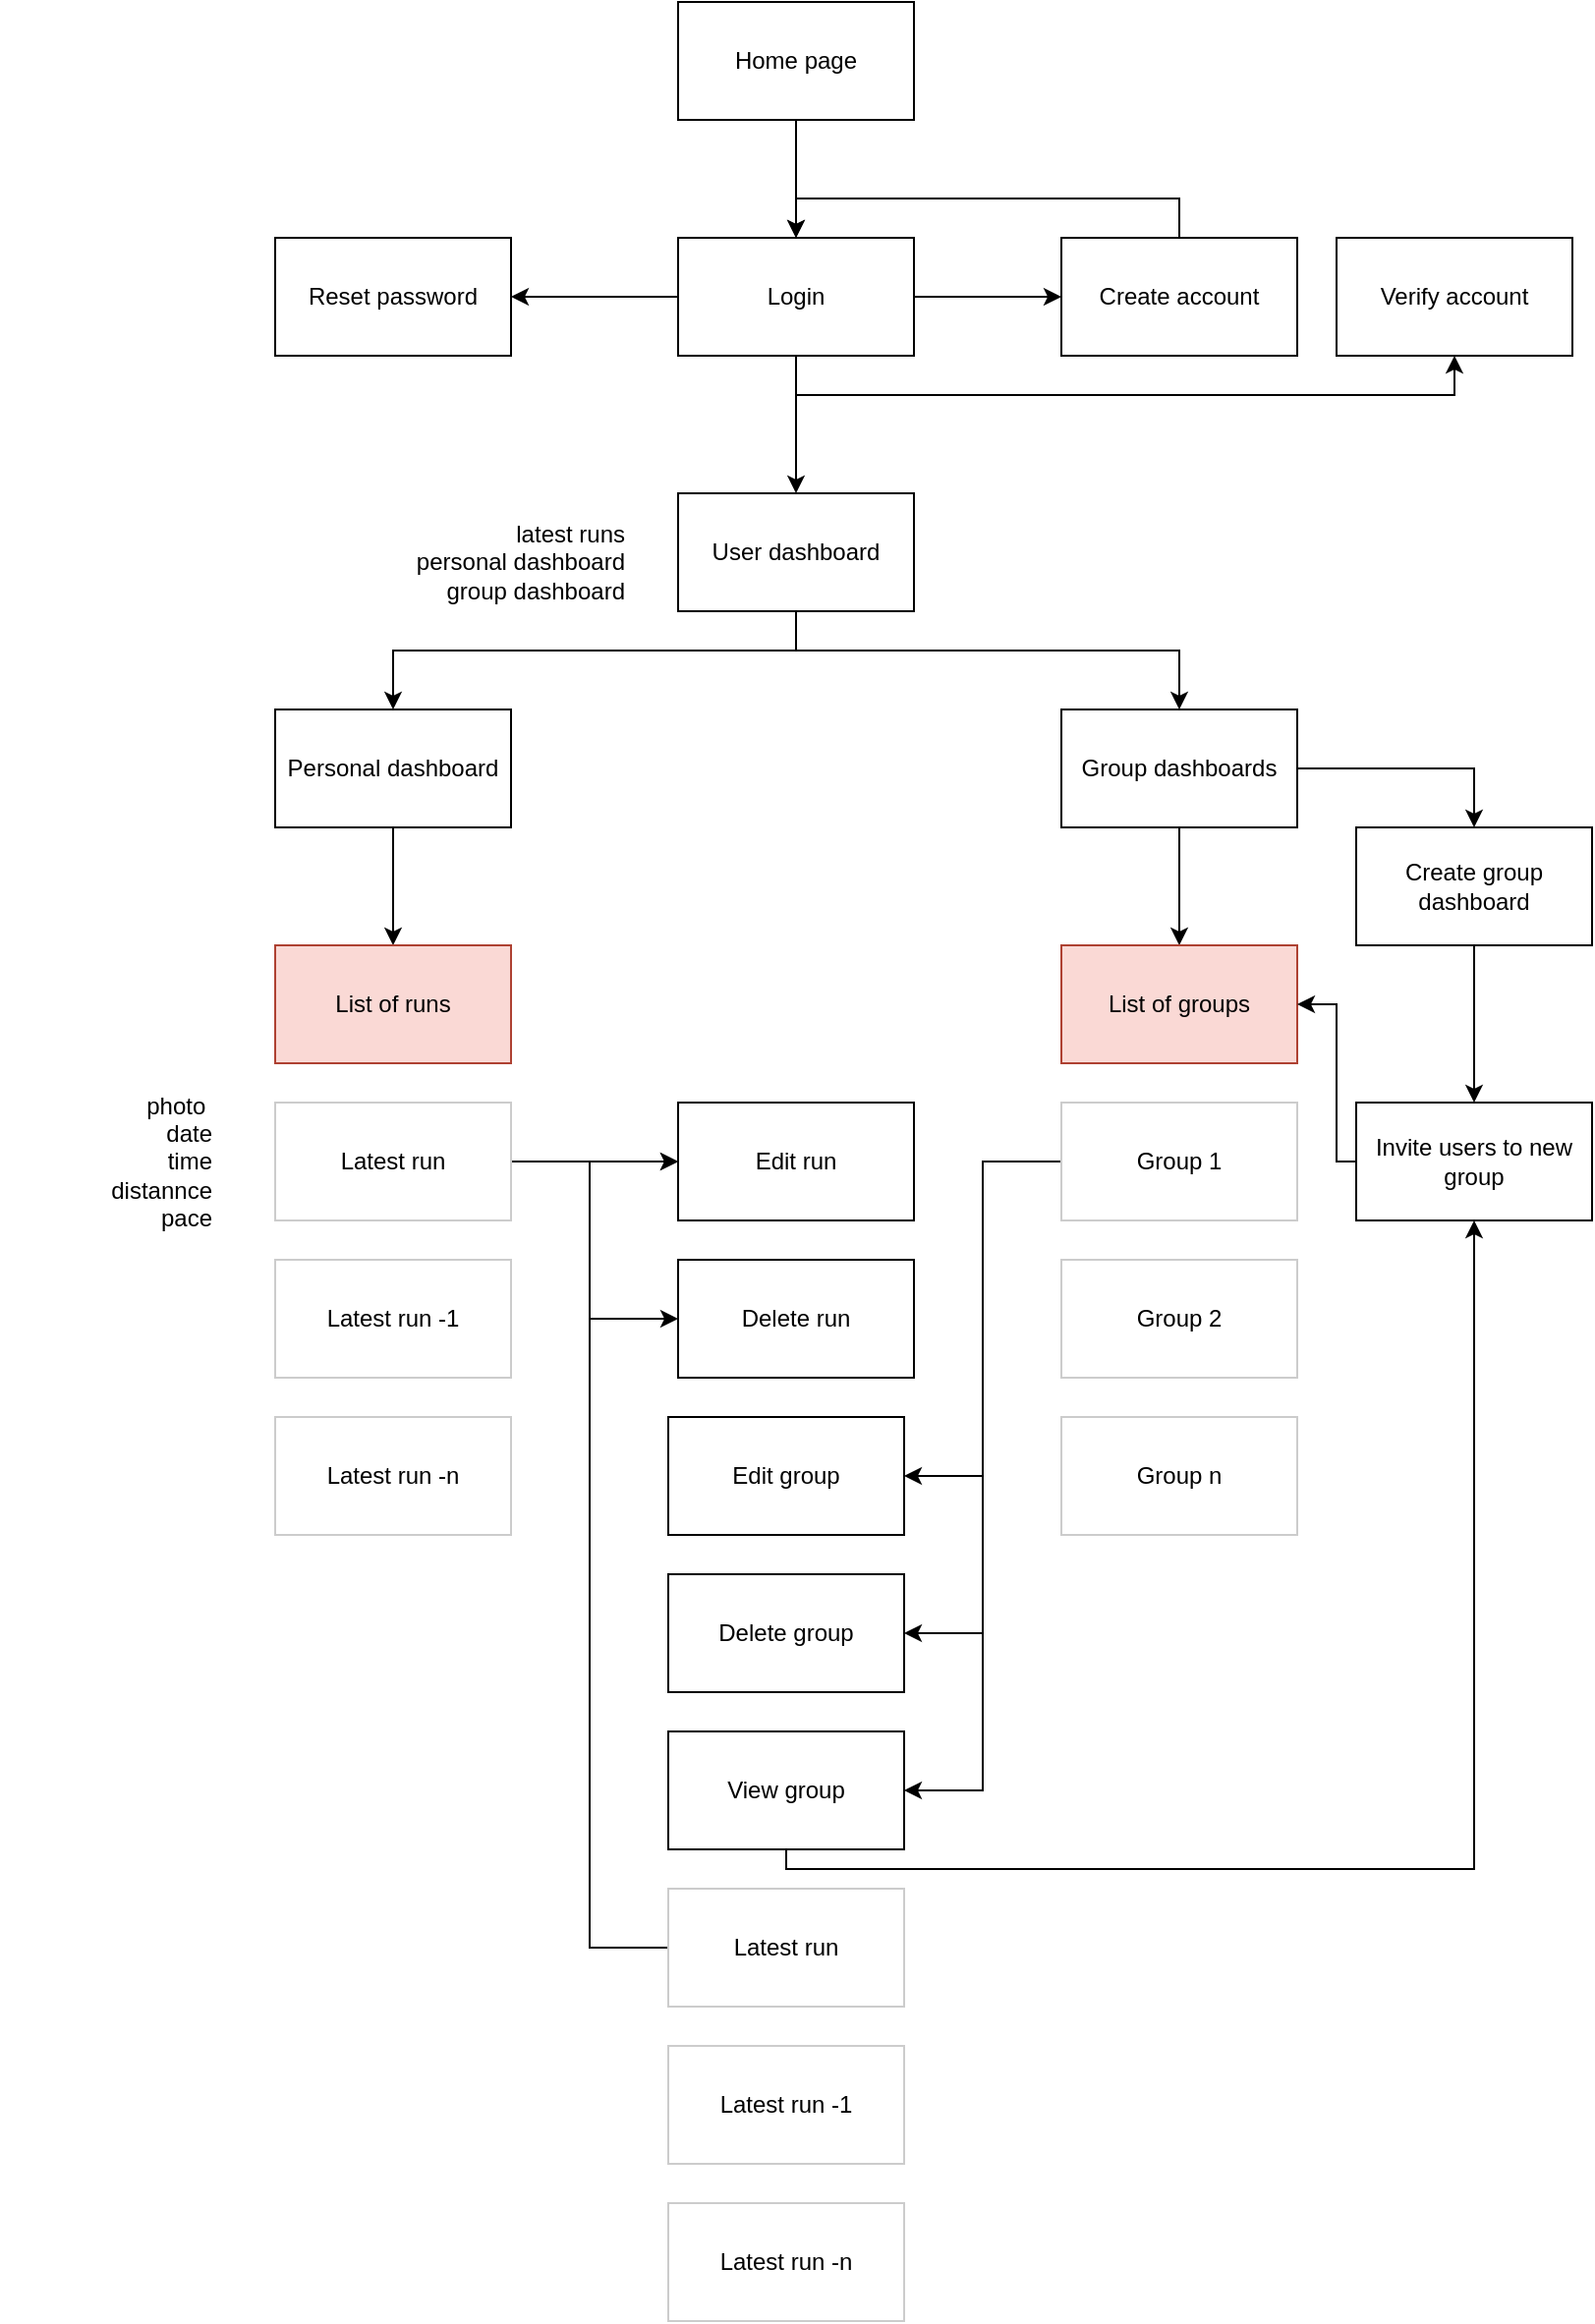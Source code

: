 <mxfile version="27.0.9">
  <diagram name="Page-1" id="uyj8i5rU2ydL1-Zo_W3Z">
    <mxGraphModel dx="1426" dy="927" grid="1" gridSize="10" guides="1" tooltips="1" connect="1" arrows="1" fold="1" page="1" pageScale="1" pageWidth="850" pageHeight="1100" math="0" shadow="0">
      <root>
        <mxCell id="0" />
        <mxCell id="1" parent="0" />
        <mxCell id="V3e1K26lSJcsPeHMzUFd-9" value="" style="edgeStyle=orthogonalEdgeStyle;rounded=0;orthogonalLoop=1;jettySize=auto;html=1;" edge="1" parent="1" source="V3e1K26lSJcsPeHMzUFd-1" target="V3e1K26lSJcsPeHMzUFd-2">
          <mxGeometry relative="1" as="geometry" />
        </mxCell>
        <mxCell id="V3e1K26lSJcsPeHMzUFd-1" value="Home page" style="rounded=0;whiteSpace=wrap;html=1;" vertex="1" parent="1">
          <mxGeometry x="365" y="80" width="120" height="60" as="geometry" />
        </mxCell>
        <mxCell id="V3e1K26lSJcsPeHMzUFd-10" value="" style="edgeStyle=orthogonalEdgeStyle;rounded=0;orthogonalLoop=1;jettySize=auto;html=1;" edge="1" parent="1" source="V3e1K26lSJcsPeHMzUFd-2" target="V3e1K26lSJcsPeHMzUFd-8">
          <mxGeometry relative="1" as="geometry" />
        </mxCell>
        <mxCell id="V3e1K26lSJcsPeHMzUFd-11" value="" style="edgeStyle=orthogonalEdgeStyle;rounded=0;orthogonalLoop=1;jettySize=auto;html=1;" edge="1" parent="1" source="V3e1K26lSJcsPeHMzUFd-2" target="V3e1K26lSJcsPeHMzUFd-4">
          <mxGeometry relative="1" as="geometry" />
        </mxCell>
        <mxCell id="V3e1K26lSJcsPeHMzUFd-15" style="edgeStyle=orthogonalEdgeStyle;rounded=0;orthogonalLoop=1;jettySize=auto;html=1;entryX=0.5;entryY=1;entryDx=0;entryDy=0;" edge="1" parent="1" source="V3e1K26lSJcsPeHMzUFd-2" target="V3e1K26lSJcsPeHMzUFd-14">
          <mxGeometry relative="1" as="geometry">
            <Array as="points">
              <mxPoint x="425" y="280" />
              <mxPoint x="760" y="280" />
            </Array>
          </mxGeometry>
        </mxCell>
        <mxCell id="V3e1K26lSJcsPeHMzUFd-17" style="edgeStyle=orthogonalEdgeStyle;rounded=0;orthogonalLoop=1;jettySize=auto;html=1;" edge="1" parent="1" source="V3e1K26lSJcsPeHMzUFd-2" target="V3e1K26lSJcsPeHMzUFd-16">
          <mxGeometry relative="1" as="geometry" />
        </mxCell>
        <mxCell id="V3e1K26lSJcsPeHMzUFd-2" value="Login" style="rounded=0;whiteSpace=wrap;html=1;" vertex="1" parent="1">
          <mxGeometry x="365" y="200" width="120" height="60" as="geometry" />
        </mxCell>
        <mxCell id="V3e1K26lSJcsPeHMzUFd-12" style="edgeStyle=orthogonalEdgeStyle;rounded=0;orthogonalLoop=1;jettySize=auto;html=1;entryX=0.5;entryY=0;entryDx=0;entryDy=0;" edge="1" parent="1" source="V3e1K26lSJcsPeHMzUFd-4" target="V3e1K26lSJcsPeHMzUFd-2">
          <mxGeometry relative="1" as="geometry">
            <Array as="points">
              <mxPoint x="620" y="180" />
              <mxPoint x="425" y="180" />
            </Array>
          </mxGeometry>
        </mxCell>
        <mxCell id="V3e1K26lSJcsPeHMzUFd-4" value="Create account" style="rounded=0;whiteSpace=wrap;html=1;" vertex="1" parent="1">
          <mxGeometry x="560" y="200" width="120" height="60" as="geometry" />
        </mxCell>
        <mxCell id="V3e1K26lSJcsPeHMzUFd-8" value="Reset password" style="rounded=0;whiteSpace=wrap;html=1;" vertex="1" parent="1">
          <mxGeometry x="160" y="200" width="120" height="60" as="geometry" />
        </mxCell>
        <mxCell id="V3e1K26lSJcsPeHMzUFd-14" value="Verify account" style="rounded=0;whiteSpace=wrap;html=1;" vertex="1" parent="1">
          <mxGeometry x="700" y="200" width="120" height="60" as="geometry" />
        </mxCell>
        <mxCell id="V3e1K26lSJcsPeHMzUFd-21" value="" style="edgeStyle=orthogonalEdgeStyle;rounded=0;orthogonalLoop=1;jettySize=auto;html=1;" edge="1" parent="1" source="V3e1K26lSJcsPeHMzUFd-16" target="V3e1K26lSJcsPeHMzUFd-20">
          <mxGeometry relative="1" as="geometry">
            <Array as="points">
              <mxPoint x="425" y="410" />
              <mxPoint x="620" y="410" />
            </Array>
          </mxGeometry>
        </mxCell>
        <mxCell id="V3e1K26lSJcsPeHMzUFd-22" style="edgeStyle=orthogonalEdgeStyle;rounded=0;orthogonalLoop=1;jettySize=auto;html=1;" edge="1" parent="1" source="V3e1K26lSJcsPeHMzUFd-16" target="V3e1K26lSJcsPeHMzUFd-19">
          <mxGeometry relative="1" as="geometry">
            <Array as="points">
              <mxPoint x="425" y="410" />
              <mxPoint x="220" y="410" />
            </Array>
          </mxGeometry>
        </mxCell>
        <mxCell id="V3e1K26lSJcsPeHMzUFd-16" value="User dashboard" style="rounded=0;whiteSpace=wrap;html=1;" vertex="1" parent="1">
          <mxGeometry x="365" y="330" width="120" height="60" as="geometry" />
        </mxCell>
        <mxCell id="V3e1K26lSJcsPeHMzUFd-18" value="latest runs&lt;div&gt;personal dashboard&lt;/div&gt;&lt;div&gt;group dashboard&lt;/div&gt;" style="text;html=1;align=right;verticalAlign=middle;whiteSpace=wrap;rounded=0;" vertex="1" parent="1">
          <mxGeometry x="160" y="350" width="180" height="30" as="geometry" />
        </mxCell>
        <mxCell id="V3e1K26lSJcsPeHMzUFd-28" value="" style="edgeStyle=orthogonalEdgeStyle;rounded=0;orthogonalLoop=1;jettySize=auto;html=1;" edge="1" parent="1" source="V3e1K26lSJcsPeHMzUFd-19" target="V3e1K26lSJcsPeHMzUFd-23">
          <mxGeometry relative="1" as="geometry" />
        </mxCell>
        <mxCell id="V3e1K26lSJcsPeHMzUFd-19" value="Personal dashboard" style="rounded=0;whiteSpace=wrap;html=1;" vertex="1" parent="1">
          <mxGeometry x="160" y="440" width="120" height="60" as="geometry" />
        </mxCell>
        <mxCell id="V3e1K26lSJcsPeHMzUFd-34" style="edgeStyle=orthogonalEdgeStyle;rounded=0;orthogonalLoop=1;jettySize=auto;html=1;entryX=0.5;entryY=0;entryDx=0;entryDy=0;" edge="1" parent="1" source="V3e1K26lSJcsPeHMzUFd-20" target="V3e1K26lSJcsPeHMzUFd-33">
          <mxGeometry relative="1" as="geometry" />
        </mxCell>
        <mxCell id="V3e1K26lSJcsPeHMzUFd-36" value="" style="edgeStyle=orthogonalEdgeStyle;rounded=0;orthogonalLoop=1;jettySize=auto;html=1;" edge="1" parent="1" source="V3e1K26lSJcsPeHMzUFd-20" target="V3e1K26lSJcsPeHMzUFd-35">
          <mxGeometry relative="1" as="geometry" />
        </mxCell>
        <mxCell id="V3e1K26lSJcsPeHMzUFd-20" value="Group dashboards" style="rounded=0;whiteSpace=wrap;html=1;" vertex="1" parent="1">
          <mxGeometry x="560" y="440" width="120" height="60" as="geometry" />
        </mxCell>
        <mxCell id="V3e1K26lSJcsPeHMzUFd-23" value="List of runs" style="rounded=0;whiteSpace=wrap;html=1;fillColor=#fad9d5;strokeColor=#ae4132;" vertex="1" parent="1">
          <mxGeometry x="160" y="560" width="120" height="60" as="geometry" />
        </mxCell>
        <mxCell id="V3e1K26lSJcsPeHMzUFd-24" value="photo&amp;nbsp;&lt;br&gt;date&lt;br&gt;time&lt;br&gt;distannce&lt;br&gt;pace" style="text;html=1;align=right;verticalAlign=middle;whiteSpace=wrap;rounded=0;" vertex="1" parent="1">
          <mxGeometry x="20" y="655" width="110" height="30" as="geometry" />
        </mxCell>
        <mxCell id="V3e1K26lSJcsPeHMzUFd-31" value="" style="edgeStyle=orthogonalEdgeStyle;rounded=0;orthogonalLoop=1;jettySize=auto;html=1;" edge="1" parent="1" source="V3e1K26lSJcsPeHMzUFd-25" target="V3e1K26lSJcsPeHMzUFd-29">
          <mxGeometry relative="1" as="geometry" />
        </mxCell>
        <mxCell id="V3e1K26lSJcsPeHMzUFd-32" style="edgeStyle=orthogonalEdgeStyle;rounded=0;orthogonalLoop=1;jettySize=auto;html=1;entryX=0;entryY=0.5;entryDx=0;entryDy=0;" edge="1" parent="1" source="V3e1K26lSJcsPeHMzUFd-25" target="V3e1K26lSJcsPeHMzUFd-30">
          <mxGeometry relative="1" as="geometry">
            <Array as="points">
              <mxPoint x="320" y="670" />
              <mxPoint x="320" y="750" />
            </Array>
          </mxGeometry>
        </mxCell>
        <mxCell id="V3e1K26lSJcsPeHMzUFd-25" value="Latest run" style="rounded=0;whiteSpace=wrap;html=1;strokeColor=#CCCCCC;" vertex="1" parent="1">
          <mxGeometry x="160" y="640" width="120" height="60" as="geometry" />
        </mxCell>
        <mxCell id="V3e1K26lSJcsPeHMzUFd-26" value="Latest run -1" style="rounded=0;whiteSpace=wrap;html=1;strokeColor=#CCCCCC;" vertex="1" parent="1">
          <mxGeometry x="160" y="720" width="120" height="60" as="geometry" />
        </mxCell>
        <mxCell id="V3e1K26lSJcsPeHMzUFd-27" value="Latest run -n" style="rounded=0;whiteSpace=wrap;html=1;strokeColor=#CCCCCC;" vertex="1" parent="1">
          <mxGeometry x="160" y="800" width="120" height="60" as="geometry" />
        </mxCell>
        <mxCell id="V3e1K26lSJcsPeHMzUFd-29" value="Edit run" style="rounded=0;whiteSpace=wrap;html=1;" vertex="1" parent="1">
          <mxGeometry x="365" y="640" width="120" height="60" as="geometry" />
        </mxCell>
        <mxCell id="V3e1K26lSJcsPeHMzUFd-30" value="Delete run" style="rounded=0;whiteSpace=wrap;html=1;" vertex="1" parent="1">
          <mxGeometry x="365" y="720" width="120" height="60" as="geometry" />
        </mxCell>
        <mxCell id="V3e1K26lSJcsPeHMzUFd-46" value="" style="edgeStyle=orthogonalEdgeStyle;rounded=0;orthogonalLoop=1;jettySize=auto;html=1;" edge="1" parent="1" source="V3e1K26lSJcsPeHMzUFd-33" target="V3e1K26lSJcsPeHMzUFd-45">
          <mxGeometry relative="1" as="geometry" />
        </mxCell>
        <mxCell id="V3e1K26lSJcsPeHMzUFd-33" value="Create group dashboard" style="rounded=0;whiteSpace=wrap;html=1;" vertex="1" parent="1">
          <mxGeometry x="710" y="500" width="120" height="60" as="geometry" />
        </mxCell>
        <mxCell id="V3e1K26lSJcsPeHMzUFd-35" value="List of groups" style="rounded=0;whiteSpace=wrap;html=1;fillColor=#fad9d5;strokeColor=#ae4132;" vertex="1" parent="1">
          <mxGeometry x="560" y="560" width="120" height="60" as="geometry" />
        </mxCell>
        <mxCell id="V3e1K26lSJcsPeHMzUFd-43" style="edgeStyle=orthogonalEdgeStyle;rounded=0;orthogonalLoop=1;jettySize=auto;html=1;entryX=1;entryY=0.5;entryDx=0;entryDy=0;" edge="1" parent="1" source="V3e1K26lSJcsPeHMzUFd-37" target="V3e1K26lSJcsPeHMzUFd-41">
          <mxGeometry relative="1" as="geometry" />
        </mxCell>
        <mxCell id="V3e1K26lSJcsPeHMzUFd-44" style="edgeStyle=orthogonalEdgeStyle;rounded=0;orthogonalLoop=1;jettySize=auto;html=1;entryX=1;entryY=0.5;entryDx=0;entryDy=0;" edge="1" parent="1" source="V3e1K26lSJcsPeHMzUFd-37" target="V3e1K26lSJcsPeHMzUFd-42">
          <mxGeometry relative="1" as="geometry" />
        </mxCell>
        <mxCell id="V3e1K26lSJcsPeHMzUFd-49" style="edgeStyle=orthogonalEdgeStyle;rounded=0;orthogonalLoop=1;jettySize=auto;html=1;entryX=1;entryY=0.5;entryDx=0;entryDy=0;" edge="1" parent="1" source="V3e1K26lSJcsPeHMzUFd-37" target="V3e1K26lSJcsPeHMzUFd-48">
          <mxGeometry relative="1" as="geometry" />
        </mxCell>
        <mxCell id="V3e1K26lSJcsPeHMzUFd-37" value="Group 1" style="rounded=0;whiteSpace=wrap;html=1;strokeColor=#CCCCCC;" vertex="1" parent="1">
          <mxGeometry x="560" y="640" width="120" height="60" as="geometry" />
        </mxCell>
        <mxCell id="V3e1K26lSJcsPeHMzUFd-38" value="Group 2" style="rounded=0;whiteSpace=wrap;html=1;strokeColor=#CCCCCC;" vertex="1" parent="1">
          <mxGeometry x="560" y="720" width="120" height="60" as="geometry" />
        </mxCell>
        <mxCell id="V3e1K26lSJcsPeHMzUFd-40" value="Group n" style="rounded=0;whiteSpace=wrap;html=1;strokeColor=#CCCCCC;" vertex="1" parent="1">
          <mxGeometry x="560" y="800" width="120" height="60" as="geometry" />
        </mxCell>
        <mxCell id="V3e1K26lSJcsPeHMzUFd-41" value="Edit group" style="rounded=0;whiteSpace=wrap;html=1;" vertex="1" parent="1">
          <mxGeometry x="360" y="800" width="120" height="60" as="geometry" />
        </mxCell>
        <mxCell id="V3e1K26lSJcsPeHMzUFd-42" value="Delete group" style="rounded=0;whiteSpace=wrap;html=1;" vertex="1" parent="1">
          <mxGeometry x="360" y="880" width="120" height="60" as="geometry" />
        </mxCell>
        <mxCell id="V3e1K26lSJcsPeHMzUFd-47" style="edgeStyle=orthogonalEdgeStyle;rounded=0;orthogonalLoop=1;jettySize=auto;html=1;entryX=1;entryY=0.5;entryDx=0;entryDy=0;" edge="1" parent="1" source="V3e1K26lSJcsPeHMzUFd-45" target="V3e1K26lSJcsPeHMzUFd-35">
          <mxGeometry relative="1" as="geometry">
            <Array as="points">
              <mxPoint x="700" y="670" />
              <mxPoint x="700" y="590" />
            </Array>
          </mxGeometry>
        </mxCell>
        <mxCell id="V3e1K26lSJcsPeHMzUFd-45" value="Invite users to new group" style="rounded=0;whiteSpace=wrap;html=1;" vertex="1" parent="1">
          <mxGeometry x="710" y="640" width="120" height="60" as="geometry" />
        </mxCell>
        <mxCell id="V3e1K26lSJcsPeHMzUFd-54" style="edgeStyle=orthogonalEdgeStyle;rounded=0;orthogonalLoop=1;jettySize=auto;html=1;entryX=0.5;entryY=1;entryDx=0;entryDy=0;" edge="1" parent="1" source="V3e1K26lSJcsPeHMzUFd-48" target="V3e1K26lSJcsPeHMzUFd-45">
          <mxGeometry relative="1" as="geometry">
            <Array as="points">
              <mxPoint x="420" y="1030" />
              <mxPoint x="770" y="1030" />
            </Array>
          </mxGeometry>
        </mxCell>
        <mxCell id="V3e1K26lSJcsPeHMzUFd-48" value="View group" style="rounded=0;whiteSpace=wrap;html=1;" vertex="1" parent="1">
          <mxGeometry x="360" y="960" width="120" height="60" as="geometry" />
        </mxCell>
        <mxCell id="V3e1K26lSJcsPeHMzUFd-53" style="edgeStyle=orthogonalEdgeStyle;rounded=0;orthogonalLoop=1;jettySize=auto;html=1;entryX=0;entryY=0.5;entryDx=0;entryDy=0;" edge="1" parent="1" source="V3e1K26lSJcsPeHMzUFd-50" target="V3e1K26lSJcsPeHMzUFd-29">
          <mxGeometry relative="1" as="geometry">
            <Array as="points">
              <mxPoint x="320" y="1070" />
              <mxPoint x="320" y="670" />
            </Array>
          </mxGeometry>
        </mxCell>
        <mxCell id="V3e1K26lSJcsPeHMzUFd-50" value="Latest run" style="rounded=0;whiteSpace=wrap;html=1;strokeColor=#CCCCCC;" vertex="1" parent="1">
          <mxGeometry x="360" y="1040" width="120" height="60" as="geometry" />
        </mxCell>
        <mxCell id="V3e1K26lSJcsPeHMzUFd-51" value="Latest run -1" style="rounded=0;whiteSpace=wrap;html=1;strokeColor=#CCCCCC;" vertex="1" parent="1">
          <mxGeometry x="360" y="1120" width="120" height="60" as="geometry" />
        </mxCell>
        <mxCell id="V3e1K26lSJcsPeHMzUFd-52" value="Latest run -n" style="rounded=0;whiteSpace=wrap;html=1;strokeColor=#CCCCCC;" vertex="1" parent="1">
          <mxGeometry x="360" y="1200" width="120" height="60" as="geometry" />
        </mxCell>
      </root>
    </mxGraphModel>
  </diagram>
</mxfile>
